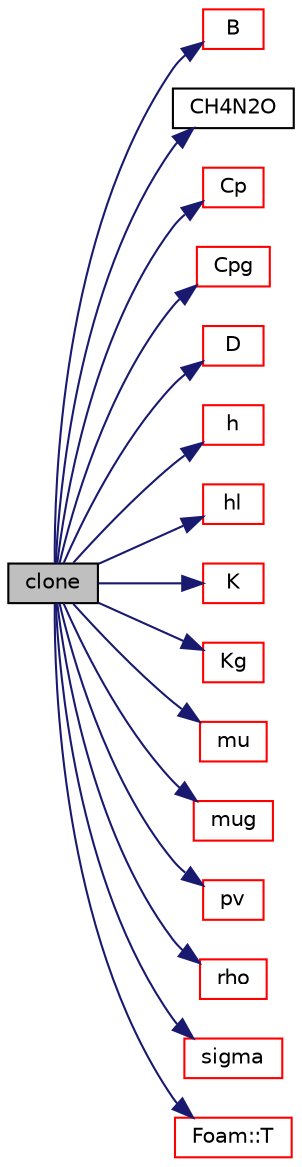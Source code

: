 digraph "clone"
{
  bgcolor="transparent";
  edge [fontname="Helvetica",fontsize="10",labelfontname="Helvetica",labelfontsize="10"];
  node [fontname="Helvetica",fontsize="10",shape=record];
  rankdir="LR";
  Node13 [label="clone",height=0.2,width=0.4,color="black", fillcolor="grey75", style="filled", fontcolor="black"];
  Node13 -> Node14 [color="midnightblue",fontsize="10",style="solid",fontname="Helvetica"];
  Node14 [label="B",height=0.2,width=0.4,color="red",URL="$a31269.html#a1f9ff94e737d2e0a47f334e31b94419e",tooltip="Second Virial Coefficient [m^3/kg]. "];
  Node13 -> Node20 [color="midnightblue",fontsize="10",style="solid",fontname="Helvetica"];
  Node20 [label="CH4N2O",height=0.2,width=0.4,color="black",URL="$a31269.html#a68689efbf349060b5e2db4c17dc17077",tooltip="Construct null. "];
  Node13 -> Node21 [color="midnightblue",fontsize="10",style="solid",fontname="Helvetica"];
  Node21 [label="Cp",height=0.2,width=0.4,color="red",URL="$a31269.html#aa3c6db57b3c2349f7078463fda391158",tooltip="Liquid heat capacity [J/(kg K)]. "];
  Node13 -> Node23 [color="midnightblue",fontsize="10",style="solid",fontname="Helvetica"];
  Node23 [label="Cpg",height=0.2,width=0.4,color="red",URL="$a31269.html#a48ab15b6063e624713e5ab1589544ce2",tooltip="Ideal gas heat capacity [J/(kg K)]. "];
  Node13 -> Node28 [color="midnightblue",fontsize="10",style="solid",fontname="Helvetica"];
  Node28 [label="D",height=0.2,width=0.4,color="red",URL="$a31269.html#a2e708bd90b5d9eb44d555510967a8f81",tooltip="Vapour diffussivity [m2/s]. "];
  Node13 -> Node30 [color="midnightblue",fontsize="10",style="solid",fontname="Helvetica"];
  Node30 [label="h",height=0.2,width=0.4,color="red",URL="$a31269.html#a3569c4af4ca72f884acbec9ca4128db0",tooltip="Liquid Enthalpy [J/(kg)]. "];
  Node13 -> Node31 [color="midnightblue",fontsize="10",style="solid",fontname="Helvetica"];
  Node31 [label="hl",height=0.2,width=0.4,color="red",URL="$a31269.html#ad6dc578c5da8eaae2169eabdb869b649",tooltip="Heat of vapourisation [J/kg]. "];
  Node13 -> Node33 [color="midnightblue",fontsize="10",style="solid",fontname="Helvetica"];
  Node33 [label="K",height=0.2,width=0.4,color="red",URL="$a31269.html#a4235213634c8d43b1fc07fb29eaf6164",tooltip="Liquid thermal conductivity [W/(m K)]. "];
  Node13 -> Node34 [color="midnightblue",fontsize="10",style="solid",fontname="Helvetica"];
  Node34 [label="Kg",height=0.2,width=0.4,color="red",URL="$a31269.html#af943d8a0d2af0f039beb149978ad6abf",tooltip="Vapour thermal conductivity [W/(m K)]. "];
  Node13 -> Node36 [color="midnightblue",fontsize="10",style="solid",fontname="Helvetica"];
  Node36 [label="mu",height=0.2,width=0.4,color="red",URL="$a31269.html#a3e54dc6e2f8afb3cc8db22c54511fc36",tooltip="Liquid viscosity [Pa s]. "];
  Node13 -> Node40 [color="midnightblue",fontsize="10",style="solid",fontname="Helvetica"];
  Node40 [label="mug",height=0.2,width=0.4,color="red",URL="$a31269.html#aaf3a574f039cec15a76444a0d0502cef",tooltip="Vapour viscosity [Pa s]. "];
  Node13 -> Node41 [color="midnightblue",fontsize="10",style="solid",fontname="Helvetica"];
  Node41 [label="pv",height=0.2,width=0.4,color="red",URL="$a31269.html#ab6c48215446173bc01773d033ac8e337",tooltip="Vapour pressure [Pa]. "];
  Node13 -> Node42 [color="midnightblue",fontsize="10",style="solid",fontname="Helvetica"];
  Node42 [label="rho",height=0.2,width=0.4,color="red",URL="$a31269.html#a79793fef0683d35cc934a4d38fb6dbee",tooltip="Liquid density [kg/m^3]. "];
  Node13 -> Node43 [color="midnightblue",fontsize="10",style="solid",fontname="Helvetica"];
  Node43 [label="sigma",height=0.2,width=0.4,color="red",URL="$a31269.html#a7cee74aa297ad09087f0abbc7182a2af",tooltip="Surface tension [N/m]. "];
  Node13 -> Node44 [color="midnightblue",fontsize="10",style="solid",fontname="Helvetica"];
  Node44 [label="Foam::T",height=0.2,width=0.4,color="red",URL="$a21851.html#ae57fda0abb14bb0944947c463c6e09d4"];
}
